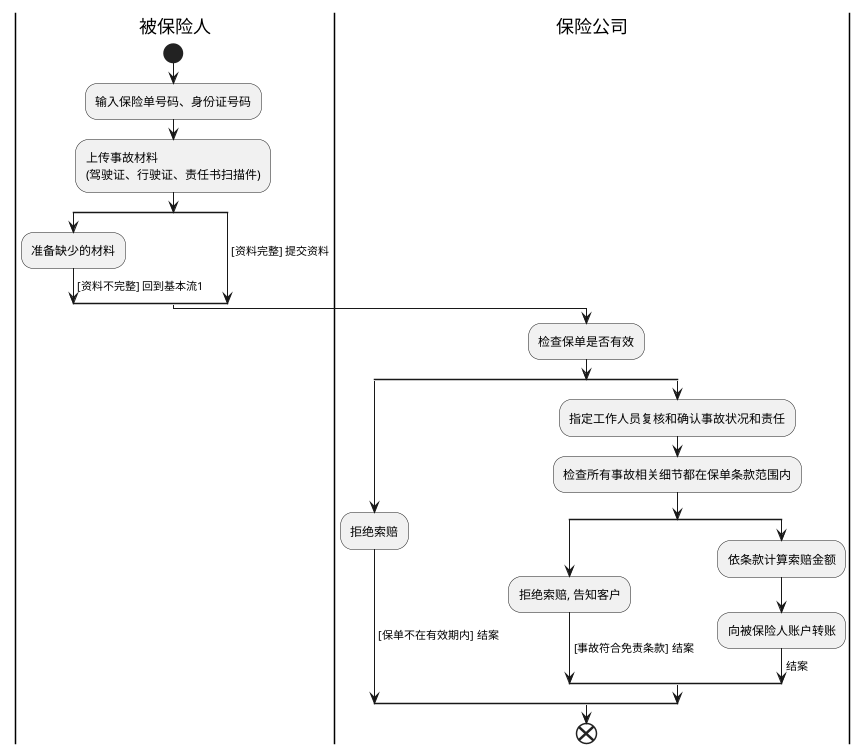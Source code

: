 @startuml
|被保险人|
start
:输入保险单号码、身份证号码;
:上传事故材料\n(驾驶证、行驶证、责任书扫描件);
split
  :准备缺少的材料;
  ->[资料不完整] 回到基本流1;
split again
  ->[资料完整] 提交资料;
end split

|保险公司|
:检查保单是否有效;
split
  :拒绝索赔;
  ->[保单不在有效期内] 结案;
split again
  :指定工作人员复核和确认事故状况和责任;
  :检查所有事故相关细节都在保单条款范围内;
split
  :拒绝索赔, 告知客户;
  ->[事故符合免责条款] 结案;
split again
  :依条款计算索赔金额;
  :向被保险人账户转账;
  -> 结案;
end split
end split

end
@enduml
